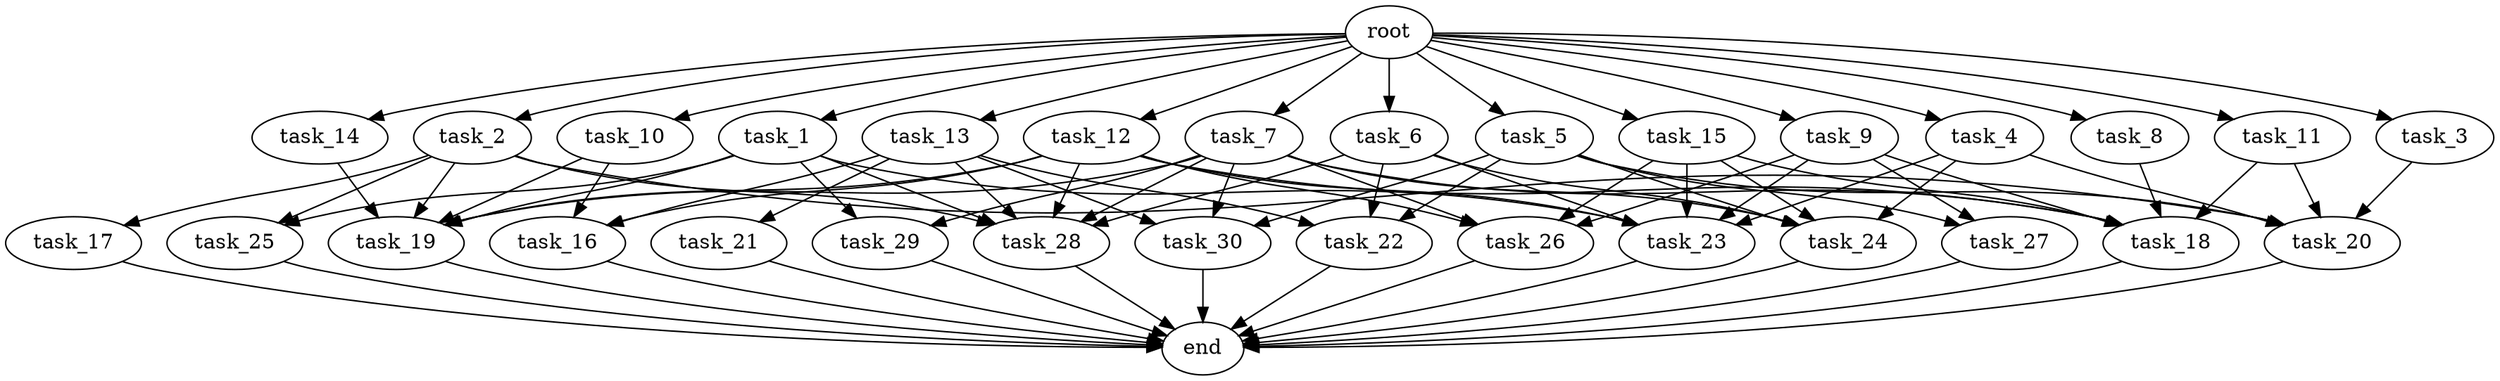digraph G {
  root [size="0.000000e+00"];
  task_1 [size="8.143990e+09"];
  task_2 [size="3.306668e+09"];
  task_3 [size="6.649750e+09"];
  task_4 [size="5.267565e+09"];
  task_5 [size="6.677851e+09"];
  task_6 [size="8.353751e+09"];
  task_7 [size="5.898206e+09"];
  task_8 [size="6.826332e+09"];
  task_9 [size="8.062083e+09"];
  task_10 [size="7.783183e+09"];
  task_11 [size="2.453720e+09"];
  task_12 [size="8.149504e+09"];
  task_13 [size="4.339300e+09"];
  task_14 [size="2.722613e+09"];
  task_15 [size="9.399461e+09"];
  task_16 [size="3.006389e+09"];
  task_17 [size="9.727639e+09"];
  task_18 [size="9.913138e+09"];
  task_19 [size="5.138144e+08"];
  task_20 [size="5.917337e+09"];
  task_21 [size="8.016936e+09"];
  task_22 [size="2.577165e+09"];
  task_23 [size="8.240866e+09"];
  task_24 [size="5.550586e+09"];
  task_25 [size="8.445037e+09"];
  task_26 [size="2.190307e+09"];
  task_27 [size="9.561812e+09"];
  task_28 [size="4.644011e+09"];
  task_29 [size="1.533429e+09"];
  task_30 [size="9.868737e+08"];
  end [size="0.000000e+00"];

  root -> task_1 [size="1.000000e-12"];
  root -> task_2 [size="1.000000e-12"];
  root -> task_3 [size="1.000000e-12"];
  root -> task_4 [size="1.000000e-12"];
  root -> task_5 [size="1.000000e-12"];
  root -> task_6 [size="1.000000e-12"];
  root -> task_7 [size="1.000000e-12"];
  root -> task_8 [size="1.000000e-12"];
  root -> task_9 [size="1.000000e-12"];
  root -> task_10 [size="1.000000e-12"];
  root -> task_11 [size="1.000000e-12"];
  root -> task_12 [size="1.000000e-12"];
  root -> task_13 [size="1.000000e-12"];
  root -> task_14 [size="1.000000e-12"];
  root -> task_15 [size="1.000000e-12"];
  task_1 -> task_19 [size="8.563574e+06"];
  task_1 -> task_23 [size="1.373478e+08"];
  task_1 -> task_25 [size="4.222519e+08"];
  task_1 -> task_28 [size="7.740019e+07"];
  task_1 -> task_29 [size="7.667147e+07"];
  task_2 -> task_17 [size="9.727639e+08"];
  task_2 -> task_19 [size="8.563574e+06"];
  task_2 -> task_20 [size="1.183467e+08"];
  task_2 -> task_25 [size="4.222519e+08"];
  task_2 -> task_28 [size="7.740019e+07"];
  task_3 -> task_20 [size="1.183467e+08"];
  task_4 -> task_20 [size="1.183467e+08"];
  task_4 -> task_23 [size="1.373478e+08"];
  task_4 -> task_24 [size="1.110117e+08"];
  task_5 -> task_20 [size="1.183467e+08"];
  task_5 -> task_22 [size="8.590550e+07"];
  task_5 -> task_24 [size="1.110117e+08"];
  task_5 -> task_27 [size="4.780906e+08"];
  task_5 -> task_30 [size="3.289579e+07"];
  task_6 -> task_22 [size="8.590550e+07"];
  task_6 -> task_23 [size="1.373478e+08"];
  task_6 -> task_24 [size="1.110117e+08"];
  task_6 -> task_28 [size="7.740019e+07"];
  task_7 -> task_18 [size="1.652190e+08"];
  task_7 -> task_19 [size="8.563574e+06"];
  task_7 -> task_24 [size="1.110117e+08"];
  task_7 -> task_26 [size="5.475767e+07"];
  task_7 -> task_28 [size="7.740019e+07"];
  task_7 -> task_29 [size="7.667147e+07"];
  task_7 -> task_30 [size="3.289579e+07"];
  task_8 -> task_18 [size="1.652190e+08"];
  task_9 -> task_18 [size="1.652190e+08"];
  task_9 -> task_23 [size="1.373478e+08"];
  task_9 -> task_26 [size="5.475767e+07"];
  task_9 -> task_27 [size="4.780906e+08"];
  task_10 -> task_16 [size="1.002130e+08"];
  task_10 -> task_19 [size="8.563574e+06"];
  task_11 -> task_18 [size="1.652190e+08"];
  task_11 -> task_20 [size="1.183467e+08"];
  task_12 -> task_16 [size="1.002130e+08"];
  task_12 -> task_18 [size="1.652190e+08"];
  task_12 -> task_19 [size="8.563574e+06"];
  task_12 -> task_23 [size="1.373478e+08"];
  task_12 -> task_26 [size="5.475767e+07"];
  task_12 -> task_28 [size="7.740019e+07"];
  task_13 -> task_16 [size="1.002130e+08"];
  task_13 -> task_21 [size="8.016936e+08"];
  task_13 -> task_22 [size="8.590550e+07"];
  task_13 -> task_28 [size="7.740019e+07"];
  task_13 -> task_30 [size="3.289579e+07"];
  task_14 -> task_19 [size="8.563574e+06"];
  task_15 -> task_18 [size="1.652190e+08"];
  task_15 -> task_23 [size="1.373478e+08"];
  task_15 -> task_24 [size="1.110117e+08"];
  task_15 -> task_26 [size="5.475767e+07"];
  task_16 -> end [size="1.000000e-12"];
  task_17 -> end [size="1.000000e-12"];
  task_18 -> end [size="1.000000e-12"];
  task_19 -> end [size="1.000000e-12"];
  task_20 -> end [size="1.000000e-12"];
  task_21 -> end [size="1.000000e-12"];
  task_22 -> end [size="1.000000e-12"];
  task_23 -> end [size="1.000000e-12"];
  task_24 -> end [size="1.000000e-12"];
  task_25 -> end [size="1.000000e-12"];
  task_26 -> end [size="1.000000e-12"];
  task_27 -> end [size="1.000000e-12"];
  task_28 -> end [size="1.000000e-12"];
  task_29 -> end [size="1.000000e-12"];
  task_30 -> end [size="1.000000e-12"];
}
